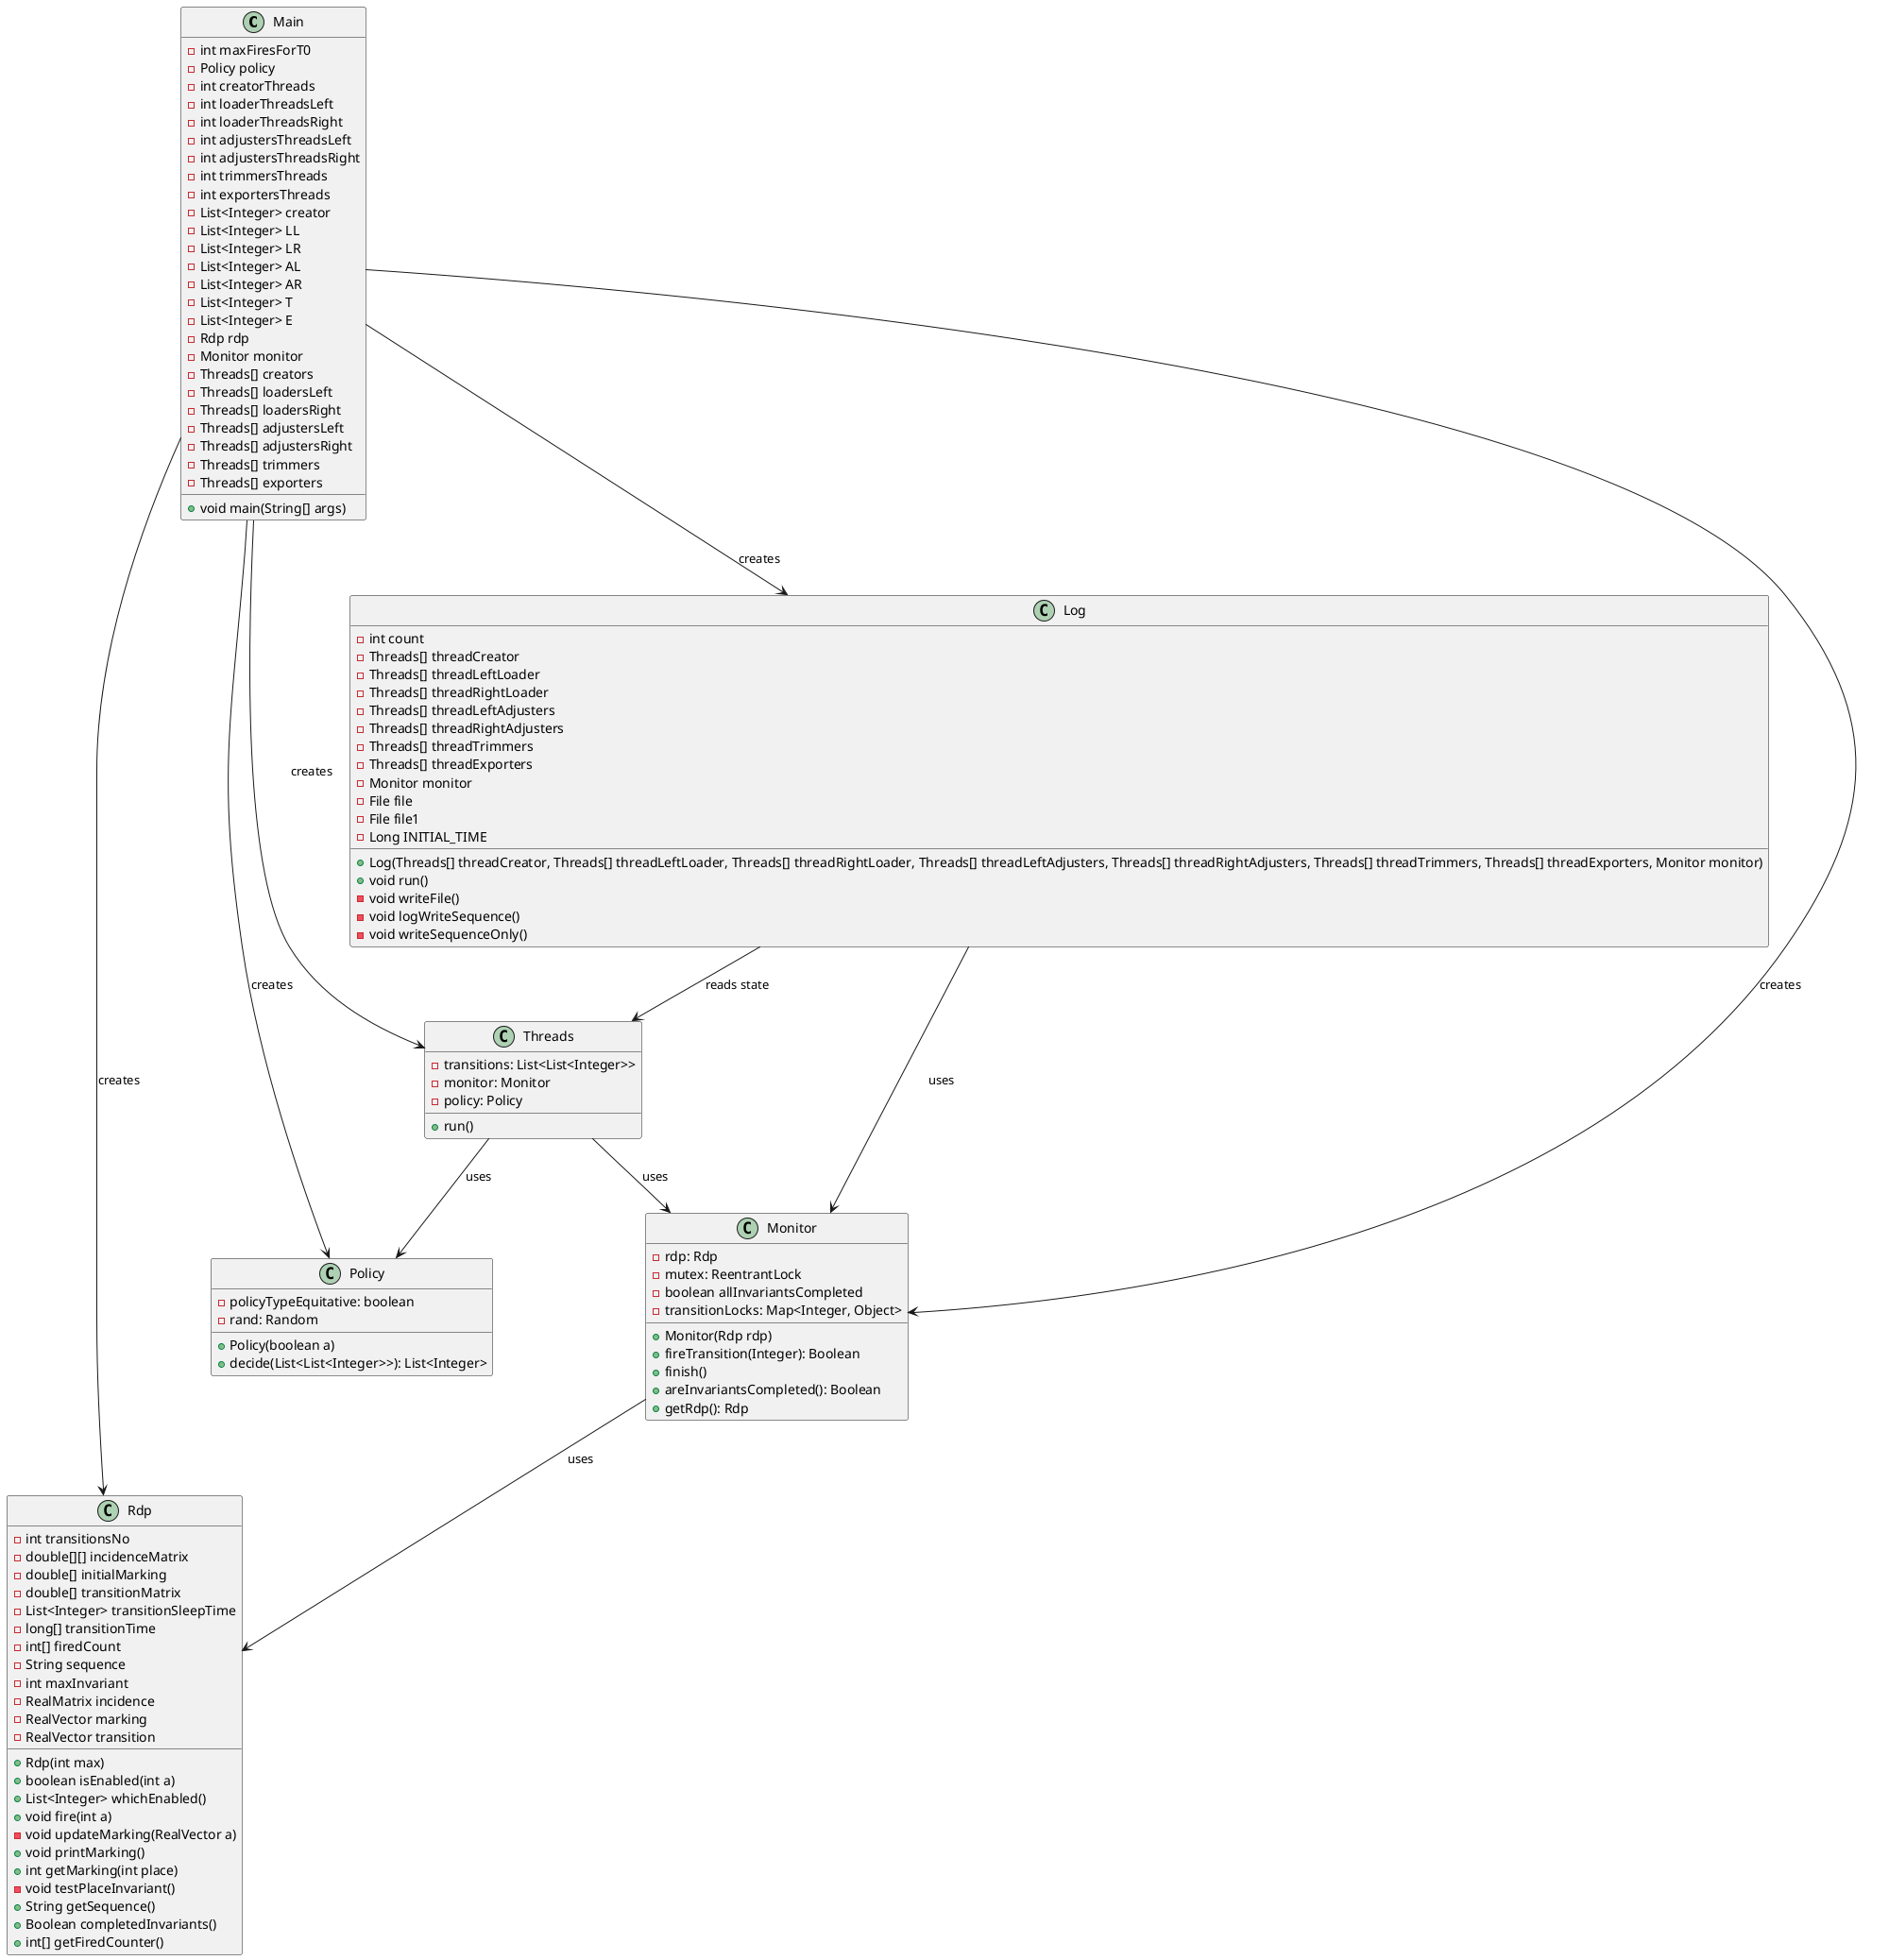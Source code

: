 @startuml
class Main {
    - int maxFiresForT0
    - Policy policy
    - int creatorThreads
    - int loaderThreadsLeft
    - int loaderThreadsRight
    - int adjustersThreadsLeft
    - int adjustersThreadsRight
    - int trimmersThreads
    - int exportersThreads
    - List<Integer> creator
    - List<Integer> LL
    - List<Integer> LR
    - List<Integer> AL
    - List<Integer> AR
    - List<Integer> T
    - List<Integer> E
    - Rdp rdp
    - Monitor monitor
    - Threads[] creators
    - Threads[] loadersLeft
    - Threads[] loadersRight
    - Threads[] adjustersLeft
    - Threads[] adjustersRight
    - Threads[] trimmers
    - Threads[] exporters
    + void main(String[] args)
}

class Monitor {
  - rdp: Rdp
  - mutex: ReentrantLock
  - boolean allInvariantsCompleted
  - transitionLocks: Map<Integer, Object>
  + Monitor(Rdp rdp)
  + fireTransition(Integer): Boolean
  + finish()
  + areInvariantsCompleted(): Boolean
  + getRdp(): Rdp
}

class Rdp {
    - int transitionsNo
    - double[][] incidenceMatrix
    - double[] initialMarking
    - double[] transitionMatrix
    - List<Integer> transitionSleepTime
    - long[] transitionTime
    - int[] firedCount
    - String sequence
    - int maxInvariant
    - RealMatrix incidence
    - RealVector marking
    - RealVector transition
    + Rdp(int max)
    + boolean isEnabled(int a)
    + List<Integer> whichEnabled()
    + void fire(int a)
    - void updateMarking(RealVector a)
    + void printMarking()
    + int getMarking(int place)
    - void testPlaceInvariant()
    + String getSequence()
    + Boolean completedInvariants()
    + int[] getFiredCounter()
}

class Policy {
  - policyTypeEquitative: boolean
  - rand: Random
  + Policy(boolean a)
  + decide(List<List<Integer>>): List<Integer>
}

class Threads {
  - transitions: List<List<Integer>>
  - monitor: Monitor
  - policy: Policy
  + run()
}

class Log {
- int count
    - Threads[] threadCreator
    - Threads[] threadLeftLoader
    - Threads[] threadRightLoader
    - Threads[] threadLeftAdjusters
    - Threads[] threadRightAdjusters
    - Threads[] threadTrimmers
    - Threads[] threadExporters
    - Monitor monitor
    - File file
    - File file1
    - Long INITIAL_TIME
    + Log(Threads[] threadCreator, Threads[] threadLeftLoader, Threads[] threadRightLoader, Threads[] threadLeftAdjusters, Threads[] threadRightAdjusters, Threads[] threadTrimmers, Threads[] threadExporters, Monitor monitor)
    + void run()
    - void writeFile()
    - void logWriteSequence()
    - void writeSequenceOnly()
}

Main --> Monitor : creates
Main --> Rdp : creates
Main --> Policy : creates
Main --> Threads : creates
Main --> Log : creates

Monitor --> Rdp : uses
Threads --> Monitor : uses
Threads --> Policy : uses
Log --> Monitor : uses
Log --> Threads : reads state
@enduml